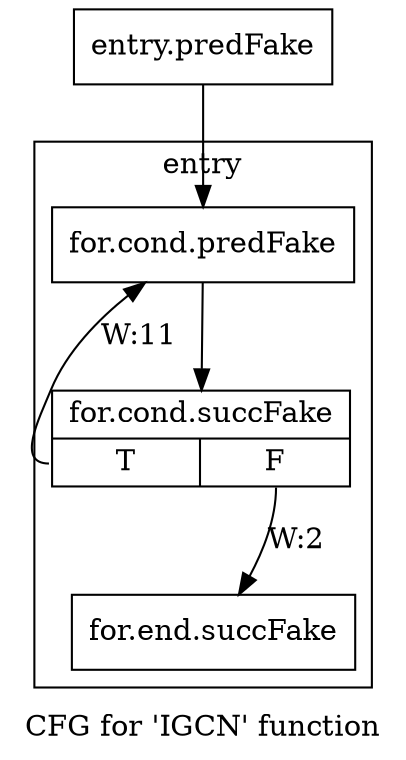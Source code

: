digraph "CFG for 'IGCN' function" {
	label="CFG for 'IGCN' function";

	Node0x4002b80 [shape=record,filename="",linenumber="",label="{entry.predFake}"];
	Node0x4002b80 -> Node0x4005fc0[ callList="" memoryops="" filename="../../../igcn.cpp" execusionnum="1"];
	Node0x3fddd50 [shape=record,filename="../../../igcn.cpp",linenumber="18",label="{for.end.succFake}"];
subgraph cluster_0 {
	label="entry";
	tripcount="10";
	invocationtime="1";

	Node0x4005fc0 [shape=record,filename="../../../igcn.cpp",linenumber="12",label="{for.cond.predFake}"];
	Node0x4005fc0 -> Node0x3fddd00[ callList="" memoryops="" filename="../../../igcn.cpp" execusionnum="11"];
	Node0x3fddd00 [shape=record,filename="../../../igcn.cpp",linenumber="12",label="{for.cond.succFake|{<s0>T|<s1>F}}"];
	Node0x3fddd00:s0 -> Node0x4005fc0[label="W:11" callList="2:13" memoryops="" filename="../../../igcn.cpp" execusionnum="10"];
	Node0x3fddd00:s1 -> Node0x3fddd50[label="W:2" callList="" memoryops="" filename="../../../igcn.cpp" execusionnum="1"];
}
}
